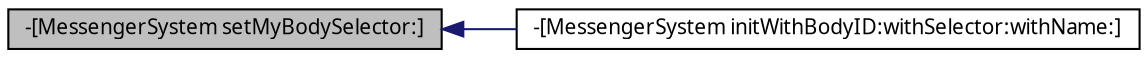 digraph G
{
  edge [fontname="FreeSans.ttf",fontsize="10",labelfontname="FreeSans.ttf",labelfontsize="10"];
  node [fontname="FreeSans.ttf",fontsize="10",shape=record];
  rankdir=LR;
  Node1 [label="-[MessengerSystem setMyBodySelector:]",height=0.2,width=0.4,color="black", fillcolor="grey75", style="filled" fontcolor="black"];
  Node1 -> Node2 [dir=back,color="midnightblue",fontsize="10",style="solid"];
  Node2 [label="-[MessengerSystem initWithBodyID:withSelector:withName:]",height=0.2,width=0.4,color="black", fillcolor="white", style="filled",URL="$dc/dc9/interface_messenger_system.html#a1127377a8d677d41693b435758790e79"];
}

